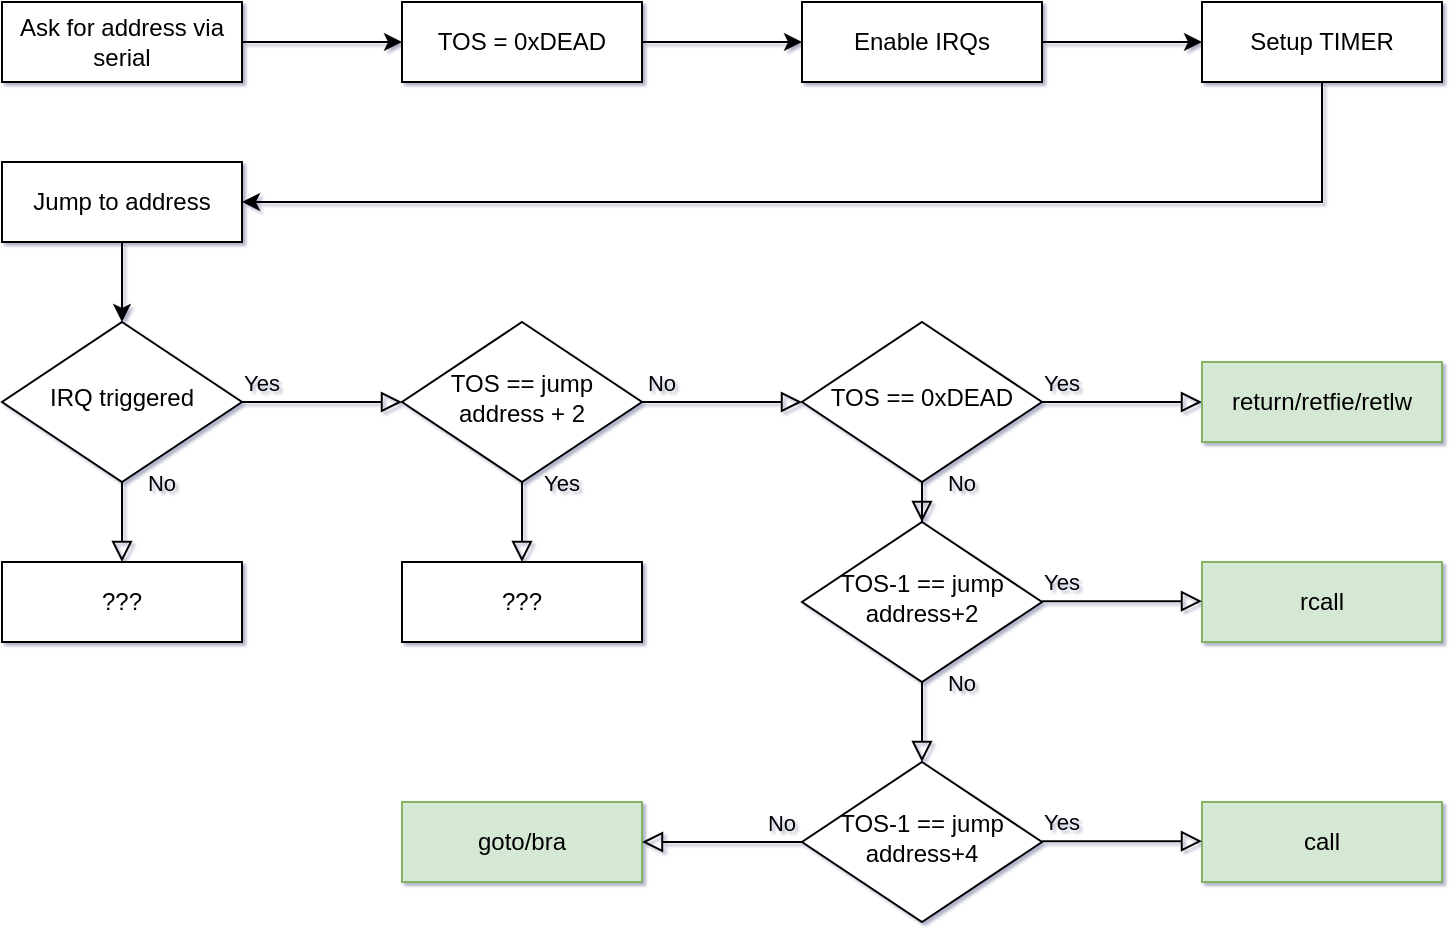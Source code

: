 <mxfile version="22.1.11" type="device">
  <diagram id="C5RBs43oDa-KdzZeNtuy" name="Page-1">
    <mxGraphModel dx="1111" dy="538" grid="1" gridSize="10" guides="1" tooltips="1" connect="1" arrows="1" fold="1" page="1" pageScale="1" pageWidth="800" pageHeight="550" background="none" math="0" shadow="1">
      <root>
        <mxCell id="WIyWlLk6GJQsqaUBKTNV-0" />
        <mxCell id="WIyWlLk6GJQsqaUBKTNV-1" parent="WIyWlLk6GJQsqaUBKTNV-0" />
        <mxCell id="ArI8MocnfBe6sOicokk_-4" value="" style="edgeStyle=orthogonalEdgeStyle;rounded=0;orthogonalLoop=1;jettySize=auto;" parent="WIyWlLk6GJQsqaUBKTNV-1" source="WIyWlLk6GJQsqaUBKTNV-3" target="ArI8MocnfBe6sOicokk_-0" edge="1">
          <mxGeometry relative="1" as="geometry" />
        </mxCell>
        <mxCell id="WIyWlLk6GJQsqaUBKTNV-3" value="TOS = 0xDEAD" style="rounded=0;fontSize=12;glass=0;strokeWidth=1;shadow=0;whiteSpace=wrap;" parent="WIyWlLk6GJQsqaUBKTNV-1" vertex="1">
          <mxGeometry x="240" y="40" width="120" height="40" as="geometry" />
        </mxCell>
        <mxCell id="WIyWlLk6GJQsqaUBKTNV-4" value="Yes" style="rounded=0;jettySize=auto;orthogonalLoop=1;fontSize=11;endArrow=block;endFill=0;endSize=8;strokeWidth=1;shadow=0;labelBackgroundColor=none;edgeStyle=orthogonalEdgeStyle;" parent="WIyWlLk6GJQsqaUBKTNV-1" source="WIyWlLk6GJQsqaUBKTNV-6" target="WIyWlLk6GJQsqaUBKTNV-10" edge="1">
          <mxGeometry x="-0.75" y="10" relative="1" as="geometry">
            <mxPoint as="offset" />
          </mxGeometry>
        </mxCell>
        <mxCell id="WIyWlLk6GJQsqaUBKTNV-5" value="No" style="edgeStyle=orthogonalEdgeStyle;rounded=0;jettySize=auto;orthogonalLoop=1;fontSize=11;endArrow=block;endFill=0;endSize=8;strokeWidth=1;shadow=0;labelBackgroundColor=none;" parent="WIyWlLk6GJQsqaUBKTNV-1" source="WIyWlLk6GJQsqaUBKTNV-6" target="WIyWlLk6GJQsqaUBKTNV-7" edge="1">
          <mxGeometry x="-1" y="20" relative="1" as="geometry">
            <mxPoint as="offset" />
          </mxGeometry>
        </mxCell>
        <mxCell id="WIyWlLk6GJQsqaUBKTNV-6" value="IRQ triggered" style="rhombus;shadow=0;fontFamily=Helvetica;fontSize=12;align=center;strokeWidth=1;spacing=6;spacingTop=-4;rounded=0;whiteSpace=wrap;" parent="WIyWlLk6GJQsqaUBKTNV-1" vertex="1">
          <mxGeometry x="40" y="200" width="120" height="80" as="geometry" />
        </mxCell>
        <mxCell id="WIyWlLk6GJQsqaUBKTNV-7" value="???" style="rounded=0;fontSize=12;glass=0;strokeWidth=1;shadow=0;whiteSpace=wrap;" parent="WIyWlLk6GJQsqaUBKTNV-1" vertex="1">
          <mxGeometry x="40" y="320" width="120" height="40" as="geometry" />
        </mxCell>
        <mxCell id="WIyWlLk6GJQsqaUBKTNV-8" value="No" style="rounded=0;jettySize=auto;orthogonalLoop=1;fontSize=11;endArrow=block;endFill=0;endSize=8;strokeWidth=1;shadow=0;labelBackgroundColor=none;edgeStyle=orthogonalEdgeStyle;" parent="WIyWlLk6GJQsqaUBKTNV-1" source="WIyWlLk6GJQsqaUBKTNV-10" edge="1">
          <mxGeometry x="-0.75" y="10" relative="1" as="geometry">
            <mxPoint as="offset" />
            <mxPoint x="440" y="240" as="targetPoint" />
          </mxGeometry>
        </mxCell>
        <mxCell id="WIyWlLk6GJQsqaUBKTNV-9" value="Yes" style="edgeStyle=orthogonalEdgeStyle;rounded=0;jettySize=auto;orthogonalLoop=1;fontSize=11;endArrow=block;endFill=0;endSize=8;strokeWidth=1;shadow=0;labelBackgroundColor=none;" parent="WIyWlLk6GJQsqaUBKTNV-1" source="WIyWlLk6GJQsqaUBKTNV-10" edge="1">
          <mxGeometry x="-1" y="20" relative="1" as="geometry">
            <mxPoint as="offset" />
            <mxPoint x="300" y="320" as="targetPoint" />
          </mxGeometry>
        </mxCell>
        <mxCell id="WIyWlLk6GJQsqaUBKTNV-10" value="TOS == jump address + 2" style="rhombus;shadow=0;fontFamily=Helvetica;fontSize=12;align=center;strokeWidth=1;spacing=6;spacingTop=-4;rounded=0;whiteSpace=wrap;" parent="WIyWlLk6GJQsqaUBKTNV-1" vertex="1">
          <mxGeometry x="240" y="200" width="120" height="80" as="geometry" />
        </mxCell>
        <mxCell id="ArI8MocnfBe6sOicokk_-9" value="" style="edgeStyle=orthogonalEdgeStyle;rounded=0;orthogonalLoop=1;jettySize=auto;" parent="WIyWlLk6GJQsqaUBKTNV-1" source="ArI8MocnfBe6sOicokk_-0" target="ArI8MocnfBe6sOicokk_-2" edge="1">
          <mxGeometry relative="1" as="geometry" />
        </mxCell>
        <mxCell id="ArI8MocnfBe6sOicokk_-0" value="Enable IRQs" style="rounded=0;fontSize=12;glass=0;strokeWidth=1;shadow=0;whiteSpace=wrap;" parent="WIyWlLk6GJQsqaUBKTNV-1" vertex="1">
          <mxGeometry x="440" y="40" width="120" height="40" as="geometry" />
        </mxCell>
        <mxCell id="ArI8MocnfBe6sOicokk_-6" value="" style="edgeStyle=orthogonalEdgeStyle;rounded=0;orthogonalLoop=1;jettySize=auto;entryX=1;entryY=0.5;entryDx=0;entryDy=0;" parent="WIyWlLk6GJQsqaUBKTNV-1" source="ArI8MocnfBe6sOicokk_-2" target="ArI8MocnfBe6sOicokk_-3" edge="1">
          <mxGeometry relative="1" as="geometry">
            <mxPoint x="360" y="140" as="targetPoint" />
            <Array as="points">
              <mxPoint x="700" y="140" />
            </Array>
          </mxGeometry>
        </mxCell>
        <mxCell id="ArI8MocnfBe6sOicokk_-2" value="Setup TIMER" style="rounded=0;fontSize=12;glass=0;strokeWidth=1;shadow=0;whiteSpace=wrap;" parent="WIyWlLk6GJQsqaUBKTNV-1" vertex="1">
          <mxGeometry x="640" y="40" width="120" height="40" as="geometry" />
        </mxCell>
        <mxCell id="ArI8MocnfBe6sOicokk_-12" value="" style="edgeStyle=orthogonalEdgeStyle;rounded=0;orthogonalLoop=1;jettySize=auto;" parent="WIyWlLk6GJQsqaUBKTNV-1" source="ArI8MocnfBe6sOicokk_-3" target="WIyWlLk6GJQsqaUBKTNV-6" edge="1">
          <mxGeometry relative="1" as="geometry" />
        </mxCell>
        <mxCell id="ArI8MocnfBe6sOicokk_-3" value="Jump to address" style="rounded=0;fontSize=12;glass=0;strokeWidth=1;shadow=0;whiteSpace=wrap;" parent="WIyWlLk6GJQsqaUBKTNV-1" vertex="1">
          <mxGeometry x="40" y="120" width="120" height="40" as="geometry" />
        </mxCell>
        <mxCell id="ArI8MocnfBe6sOicokk_-11" value="" style="edgeStyle=orthogonalEdgeStyle;rounded=0;orthogonalLoop=1;jettySize=auto;" parent="WIyWlLk6GJQsqaUBKTNV-1" source="ArI8MocnfBe6sOicokk_-10" target="WIyWlLk6GJQsqaUBKTNV-3" edge="1">
          <mxGeometry relative="1" as="geometry" />
        </mxCell>
        <mxCell id="ArI8MocnfBe6sOicokk_-10" value="Ask for address via serial" style="rounded=0;fontSize=12;glass=0;strokeWidth=1;shadow=0;whiteSpace=wrap;" parent="WIyWlLk6GJQsqaUBKTNV-1" vertex="1">
          <mxGeometry x="40" y="40" width="120" height="40" as="geometry" />
        </mxCell>
        <mxCell id="ArI8MocnfBe6sOicokk_-13" value="TOS == 0xDEAD" style="rhombus;shadow=0;fontFamily=Helvetica;fontSize=12;align=center;strokeWidth=1;spacing=6;spacingTop=-4;rounded=0;whiteSpace=wrap;" parent="WIyWlLk6GJQsqaUBKTNV-1" vertex="1">
          <mxGeometry x="440" y="200" width="120" height="80" as="geometry" />
        </mxCell>
        <mxCell id="ArI8MocnfBe6sOicokk_-15" value="Yes" style="rounded=0;jettySize=auto;orthogonalLoop=1;fontSize=11;endArrow=block;endFill=0;endSize=8;strokeWidth=1;shadow=0;labelBackgroundColor=none;edgeStyle=orthogonalEdgeStyle;exitX=1;exitY=0.5;exitDx=0;exitDy=0;entryX=0;entryY=0.5;entryDx=0;entryDy=0;" parent="WIyWlLk6GJQsqaUBKTNV-1" source="ArI8MocnfBe6sOicokk_-13" edge="1">
          <mxGeometry x="-0.75" y="10" relative="1" as="geometry">
            <mxPoint as="offset" />
            <mxPoint x="370" y="250" as="sourcePoint" />
            <mxPoint x="640" y="240" as="targetPoint" />
          </mxGeometry>
        </mxCell>
        <mxCell id="ArI8MocnfBe6sOicokk_-17" value="TOS-1 == jump address+2" style="rhombus;shadow=0;fontFamily=Helvetica;fontSize=12;align=center;strokeWidth=1;spacing=6;spacingTop=-4;rounded=0;whiteSpace=wrap;" parent="WIyWlLk6GJQsqaUBKTNV-1" vertex="1">
          <mxGeometry x="440" y="300" width="120" height="80" as="geometry" />
        </mxCell>
        <mxCell id="ArI8MocnfBe6sOicokk_-18" value="rcall" style="rounded=0;fontSize=12;glass=0;strokeWidth=1;shadow=0;fillColor=#d5e8d4;strokeColor=#82b366;whiteSpace=wrap;" parent="WIyWlLk6GJQsqaUBKTNV-1" vertex="1">
          <mxGeometry x="640" y="320" width="120" height="40" as="geometry" />
        </mxCell>
        <mxCell id="ArI8MocnfBe6sOicokk_-19" value="No" style="edgeStyle=orthogonalEdgeStyle;rounded=0;jettySize=auto;orthogonalLoop=1;fontSize=11;endArrow=block;endFill=0;endSize=8;strokeWidth=1;shadow=0;labelBackgroundColor=none;exitX=0.5;exitY=1;exitDx=0;exitDy=0;" parent="WIyWlLk6GJQsqaUBKTNV-1" source="ArI8MocnfBe6sOicokk_-13" target="ArI8MocnfBe6sOicokk_-17" edge="1">
          <mxGeometry x="-0.999" y="20" relative="1" as="geometry">
            <mxPoint as="offset" />
            <mxPoint x="310" y="290.0" as="sourcePoint" />
            <mxPoint x="370" y="330" as="targetPoint" />
          </mxGeometry>
        </mxCell>
        <mxCell id="ArI8MocnfBe6sOicokk_-22" value="TOS-1 == jump address+4" style="rhombus;shadow=0;fontFamily=Helvetica;fontSize=12;align=center;strokeWidth=1;spacing=6;spacingTop=-4;rounded=0;whiteSpace=wrap;" parent="WIyWlLk6GJQsqaUBKTNV-1" vertex="1">
          <mxGeometry x="440" y="420" width="120" height="80" as="geometry" />
        </mxCell>
        <mxCell id="ArI8MocnfBe6sOicokk_-23" value="call" style="rounded=0;fontSize=12;glass=0;strokeWidth=1;shadow=0;fillColor=#d5e8d4;strokeColor=#82b366;whiteSpace=wrap;" parent="WIyWlLk6GJQsqaUBKTNV-1" vertex="1">
          <mxGeometry x="640" y="440" width="120" height="40" as="geometry" />
        </mxCell>
        <mxCell id="ArI8MocnfBe6sOicokk_-29" value="goto/bra" style="rounded=0;fontSize=12;glass=0;strokeWidth=1;shadow=0;fillColor=#d5e8d4;strokeColor=#82b366;whiteSpace=wrap;" parent="WIyWlLk6GJQsqaUBKTNV-1" vertex="1">
          <mxGeometry x="240" y="440" width="120" height="40" as="geometry" />
        </mxCell>
        <mxCell id="ArI8MocnfBe6sOicokk_-32" value="return/retfie/retlw" style="rounded=0;fontSize=12;glass=0;strokeWidth=1;shadow=0;fillColor=#d5e8d4;strokeColor=#82b366;whiteSpace=wrap;" parent="WIyWlLk6GJQsqaUBKTNV-1" vertex="1">
          <mxGeometry x="640" y="220" width="120" height="40" as="geometry" />
        </mxCell>
        <mxCell id="ArI8MocnfBe6sOicokk_-33" value="???" style="rounded=0;fontSize=12;glass=0;strokeWidth=1;shadow=0;whiteSpace=wrap;" parent="WIyWlLk6GJQsqaUBKTNV-1" vertex="1">
          <mxGeometry x="240" y="320" width="120" height="40" as="geometry" />
        </mxCell>
        <mxCell id="ArI8MocnfBe6sOicokk_-36" value="Yes" style="rounded=0;jettySize=auto;orthogonalLoop=1;fontSize=11;endArrow=block;endFill=0;endSize=8;strokeWidth=1;shadow=0;labelBackgroundColor=none;edgeStyle=orthogonalEdgeStyle;exitX=1;exitY=0.5;exitDx=0;exitDy=0;entryX=0;entryY=0.5;entryDx=0;entryDy=0;" parent="WIyWlLk6GJQsqaUBKTNV-1" edge="1">
          <mxGeometry x="-0.75" y="10" relative="1" as="geometry">
            <mxPoint as="offset" />
            <mxPoint x="560" y="339.6" as="sourcePoint" />
            <mxPoint x="640" y="339.6" as="targetPoint" />
          </mxGeometry>
        </mxCell>
        <mxCell id="ArI8MocnfBe6sOicokk_-37" value="Yes" style="rounded=0;jettySize=auto;orthogonalLoop=1;fontSize=11;endArrow=block;endFill=0;endSize=8;strokeWidth=1;shadow=0;labelBackgroundColor=none;edgeStyle=orthogonalEdgeStyle;exitX=1;exitY=0.5;exitDx=0;exitDy=0;entryX=0;entryY=0.5;entryDx=0;entryDy=0;" parent="WIyWlLk6GJQsqaUBKTNV-1" edge="1">
          <mxGeometry x="-0.75" y="10" relative="1" as="geometry">
            <mxPoint as="offset" />
            <mxPoint x="560" y="459.6" as="sourcePoint" />
            <mxPoint x="640" y="459.6" as="targetPoint" />
          </mxGeometry>
        </mxCell>
        <mxCell id="ArI8MocnfBe6sOicokk_-38" value="No" style="edgeStyle=orthogonalEdgeStyle;rounded=0;jettySize=auto;orthogonalLoop=1;fontSize=11;endArrow=block;endFill=0;endSize=8;strokeWidth=1;shadow=0;labelBackgroundColor=none;exitX=0.5;exitY=1;exitDx=0;exitDy=0;entryX=0.5;entryY=0;entryDx=0;entryDy=0;" parent="WIyWlLk6GJQsqaUBKTNV-1" source="ArI8MocnfBe6sOicokk_-17" target="ArI8MocnfBe6sOicokk_-22" edge="1">
          <mxGeometry x="-0.999" y="20" relative="1" as="geometry">
            <mxPoint as="offset" />
            <mxPoint x="510" y="290" as="sourcePoint" />
            <mxPoint x="510" y="310" as="targetPoint" />
          </mxGeometry>
        </mxCell>
        <mxCell id="ArI8MocnfBe6sOicokk_-39" value="No" style="rounded=0;jettySize=auto;orthogonalLoop=1;fontSize=11;endArrow=block;endFill=0;endSize=8;strokeWidth=1;shadow=0;labelBackgroundColor=none;edgeStyle=orthogonalEdgeStyle;exitX=0;exitY=0.5;exitDx=0;exitDy=0;" parent="WIyWlLk6GJQsqaUBKTNV-1" source="ArI8MocnfBe6sOicokk_-22" target="ArI8MocnfBe6sOicokk_-29" edge="1">
          <mxGeometry x="-0.75" y="-10" relative="1" as="geometry">
            <mxPoint as="offset" />
            <mxPoint x="570" y="469.6" as="sourcePoint" />
            <mxPoint x="650" y="469.6" as="targetPoint" />
          </mxGeometry>
        </mxCell>
      </root>
    </mxGraphModel>
  </diagram>
</mxfile>
